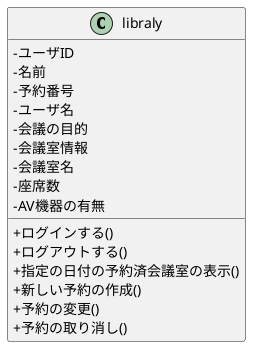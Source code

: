 @startuml .
skinparam classAttributeIconSize 0
class libraly {
-ユーザID
-名前
-予約番号
-ユーザ名
-会議の目的
-会議室情報
-会議室名
-座席数
-AV機器の有無
+ログインする()
+ログアウトする()
+指定の日付の予約済会議室の表示()
+新しい予約の作成()
+予約の変更()
+予約の取り消し()
}
@enduml

